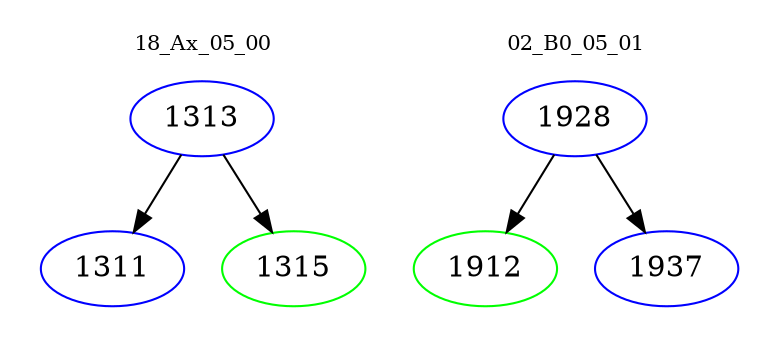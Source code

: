 digraph{
subgraph cluster_0 {
color = white
label = "18_Ax_05_00";
fontsize=10;
T0_1313 [label="1313", color="blue"]
T0_1313 -> T0_1311 [color="black"]
T0_1311 [label="1311", color="blue"]
T0_1313 -> T0_1315 [color="black"]
T0_1315 [label="1315", color="green"]
}
subgraph cluster_1 {
color = white
label = "02_B0_05_01";
fontsize=10;
T1_1928 [label="1928", color="blue"]
T1_1928 -> T1_1912 [color="black"]
T1_1912 [label="1912", color="green"]
T1_1928 -> T1_1937 [color="black"]
T1_1937 [label="1937", color="blue"]
}
}
